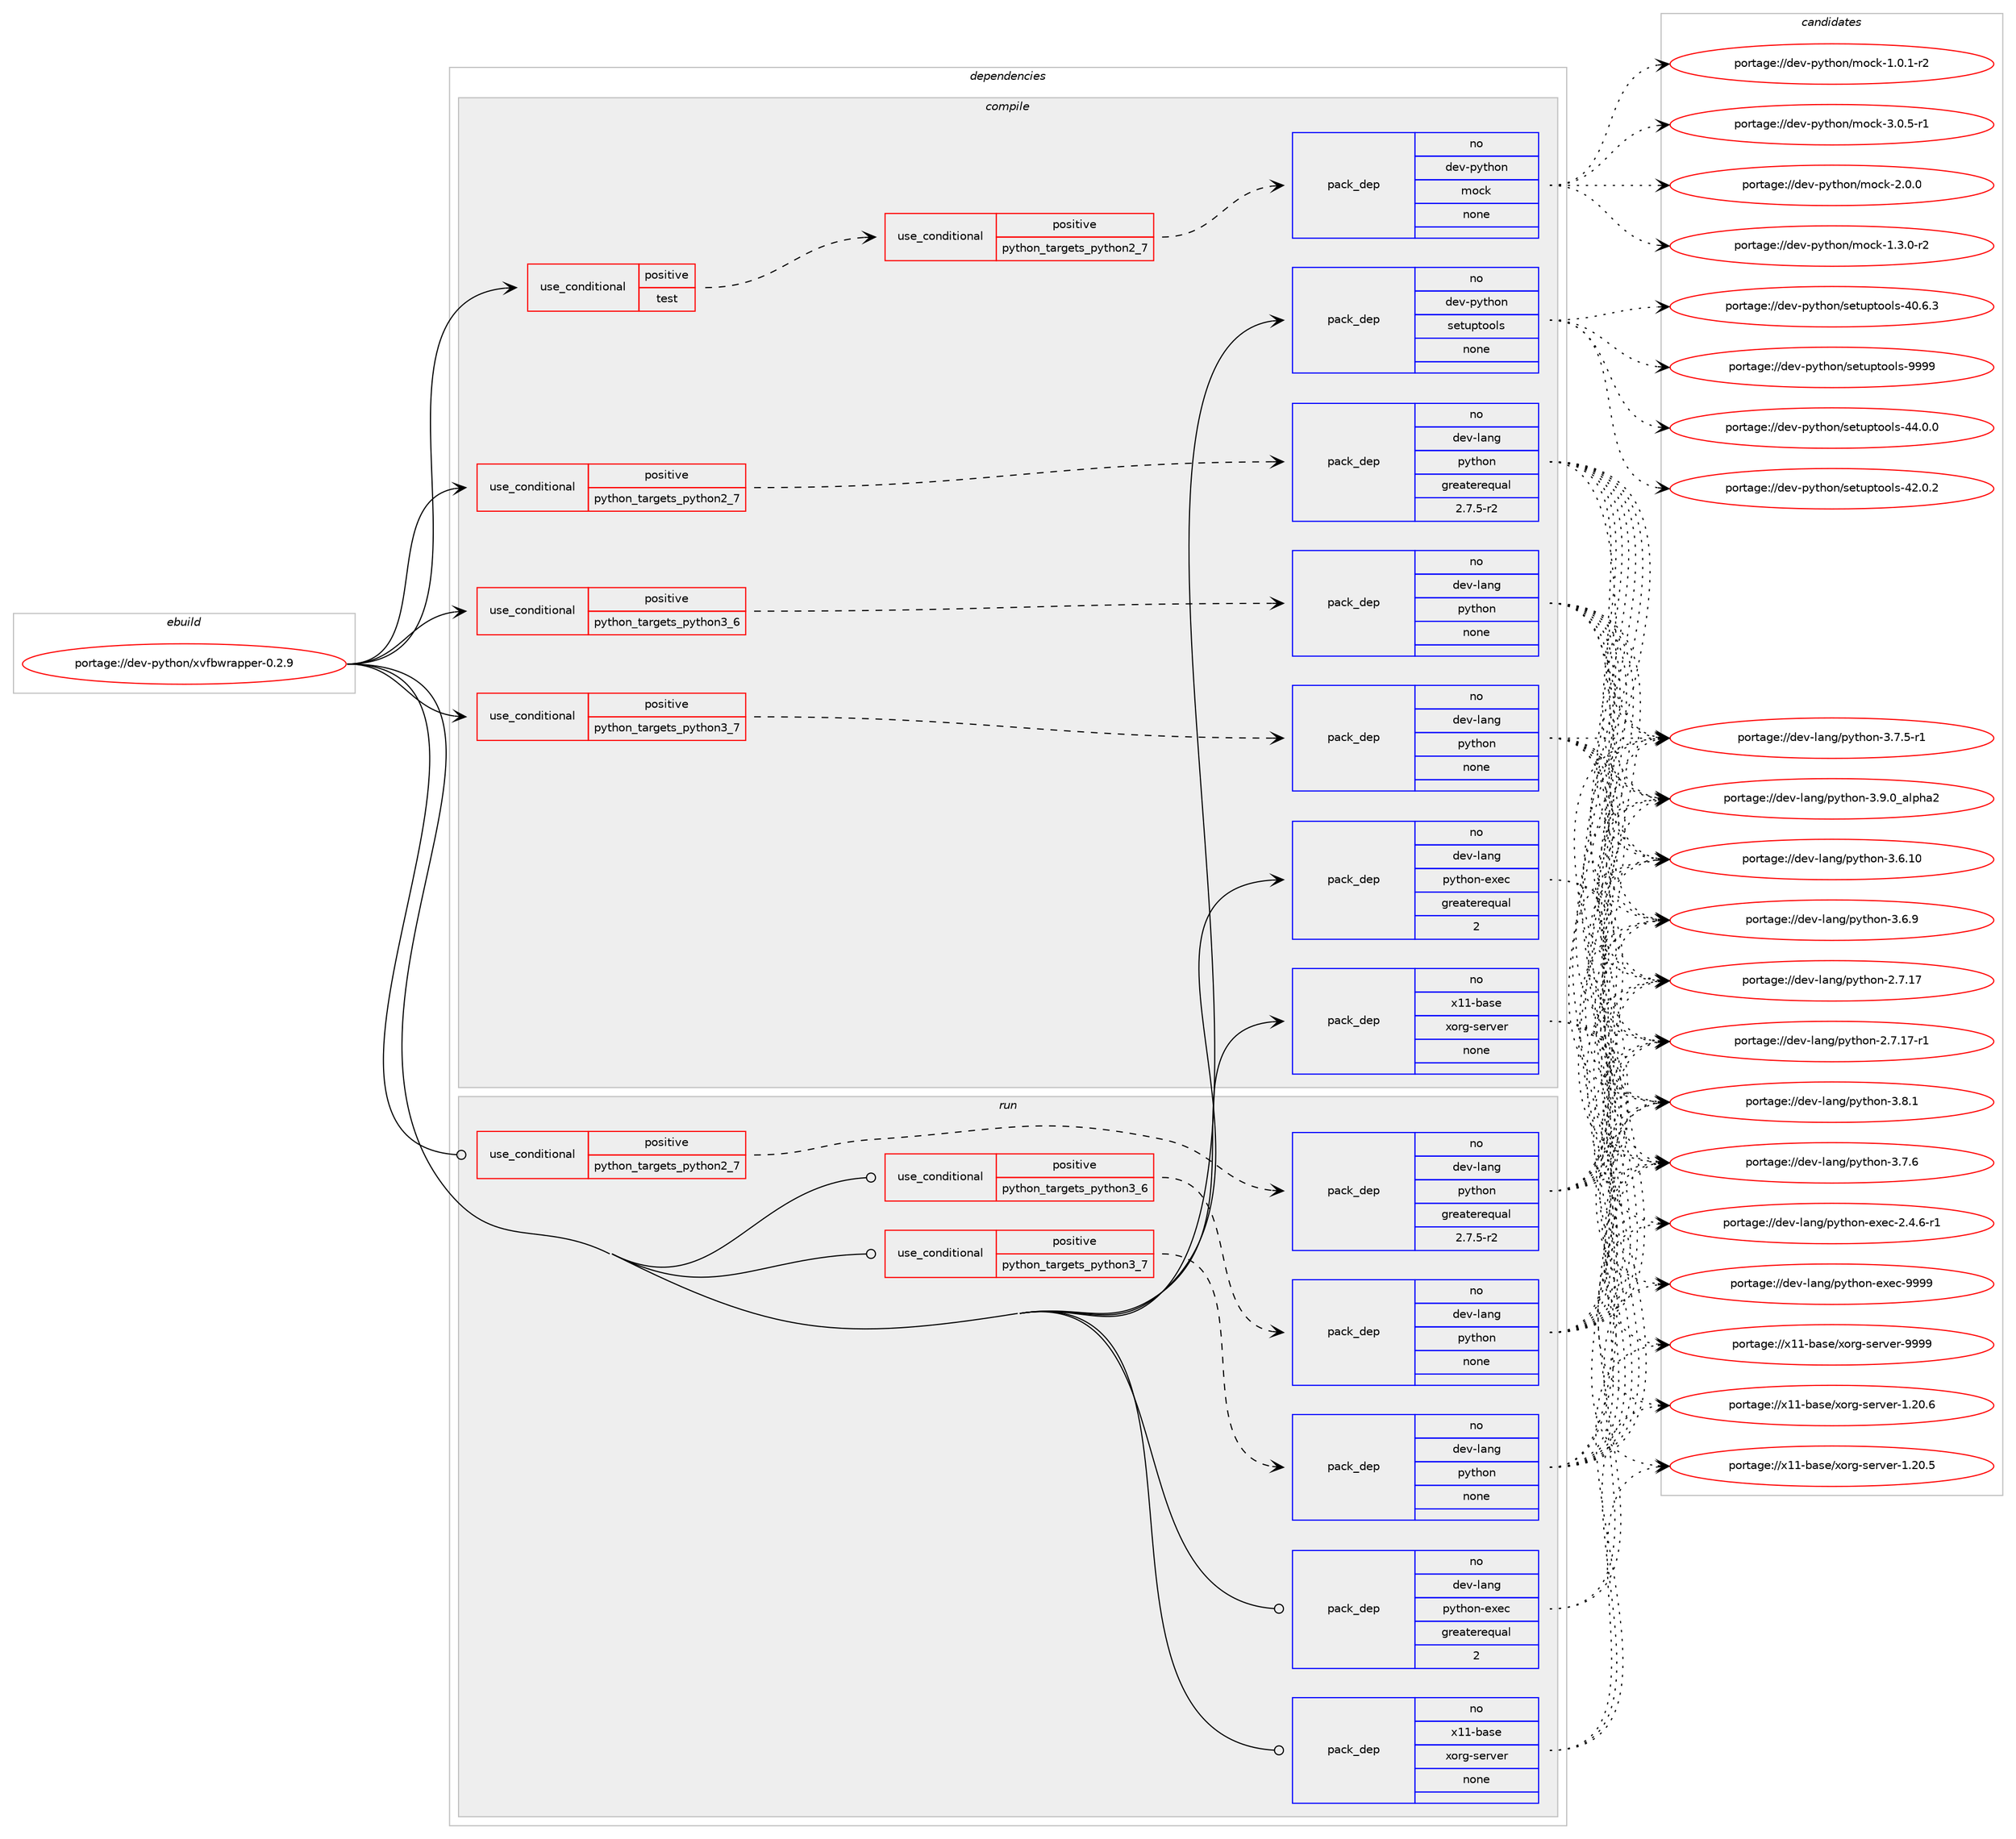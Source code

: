 digraph prolog {

# *************
# Graph options
# *************

newrank=true;
concentrate=true;
compound=true;
graph [rankdir=LR,fontname=Helvetica,fontsize=10,ranksep=1.5];#, ranksep=2.5, nodesep=0.2];
edge  [arrowhead=vee];
node  [fontname=Helvetica,fontsize=10];

# **********
# The ebuild
# **********

subgraph cluster_leftcol {
color=gray;
label=<<i>ebuild</i>>;
id [label="portage://dev-python/xvfbwrapper-0.2.9", color=red, width=4, href="../dev-python/xvfbwrapper-0.2.9.svg"];
}

# ****************
# The dependencies
# ****************

subgraph cluster_midcol {
color=gray;
label=<<i>dependencies</i>>;
subgraph cluster_compile {
fillcolor="#eeeeee";
style=filled;
label=<<i>compile</i>>;
subgraph cond103373 {
dependency417172 [label=<<TABLE BORDER="0" CELLBORDER="1" CELLSPACING="0" CELLPADDING="4"><TR><TD ROWSPAN="3" CELLPADDING="10">use_conditional</TD></TR><TR><TD>positive</TD></TR><TR><TD>python_targets_python2_7</TD></TR></TABLE>>, shape=none, color=red];
subgraph pack308918 {
dependency417173 [label=<<TABLE BORDER="0" CELLBORDER="1" CELLSPACING="0" CELLPADDING="4" WIDTH="220"><TR><TD ROWSPAN="6" CELLPADDING="30">pack_dep</TD></TR><TR><TD WIDTH="110">no</TD></TR><TR><TD>dev-lang</TD></TR><TR><TD>python</TD></TR><TR><TD>greaterequal</TD></TR><TR><TD>2.7.5-r2</TD></TR></TABLE>>, shape=none, color=blue];
}
dependency417172:e -> dependency417173:w [weight=20,style="dashed",arrowhead="vee"];
}
id:e -> dependency417172:w [weight=20,style="solid",arrowhead="vee"];
subgraph cond103374 {
dependency417174 [label=<<TABLE BORDER="0" CELLBORDER="1" CELLSPACING="0" CELLPADDING="4"><TR><TD ROWSPAN="3" CELLPADDING="10">use_conditional</TD></TR><TR><TD>positive</TD></TR><TR><TD>python_targets_python3_6</TD></TR></TABLE>>, shape=none, color=red];
subgraph pack308919 {
dependency417175 [label=<<TABLE BORDER="0" CELLBORDER="1" CELLSPACING="0" CELLPADDING="4" WIDTH="220"><TR><TD ROWSPAN="6" CELLPADDING="30">pack_dep</TD></TR><TR><TD WIDTH="110">no</TD></TR><TR><TD>dev-lang</TD></TR><TR><TD>python</TD></TR><TR><TD>none</TD></TR><TR><TD></TD></TR></TABLE>>, shape=none, color=blue];
}
dependency417174:e -> dependency417175:w [weight=20,style="dashed",arrowhead="vee"];
}
id:e -> dependency417174:w [weight=20,style="solid",arrowhead="vee"];
subgraph cond103375 {
dependency417176 [label=<<TABLE BORDER="0" CELLBORDER="1" CELLSPACING="0" CELLPADDING="4"><TR><TD ROWSPAN="3" CELLPADDING="10">use_conditional</TD></TR><TR><TD>positive</TD></TR><TR><TD>python_targets_python3_7</TD></TR></TABLE>>, shape=none, color=red];
subgraph pack308920 {
dependency417177 [label=<<TABLE BORDER="0" CELLBORDER="1" CELLSPACING="0" CELLPADDING="4" WIDTH="220"><TR><TD ROWSPAN="6" CELLPADDING="30">pack_dep</TD></TR><TR><TD WIDTH="110">no</TD></TR><TR><TD>dev-lang</TD></TR><TR><TD>python</TD></TR><TR><TD>none</TD></TR><TR><TD></TD></TR></TABLE>>, shape=none, color=blue];
}
dependency417176:e -> dependency417177:w [weight=20,style="dashed",arrowhead="vee"];
}
id:e -> dependency417176:w [weight=20,style="solid",arrowhead="vee"];
subgraph cond103376 {
dependency417178 [label=<<TABLE BORDER="0" CELLBORDER="1" CELLSPACING="0" CELLPADDING="4"><TR><TD ROWSPAN="3" CELLPADDING="10">use_conditional</TD></TR><TR><TD>positive</TD></TR><TR><TD>test</TD></TR></TABLE>>, shape=none, color=red];
subgraph cond103377 {
dependency417179 [label=<<TABLE BORDER="0" CELLBORDER="1" CELLSPACING="0" CELLPADDING="4"><TR><TD ROWSPAN="3" CELLPADDING="10">use_conditional</TD></TR><TR><TD>positive</TD></TR><TR><TD>python_targets_python2_7</TD></TR></TABLE>>, shape=none, color=red];
subgraph pack308921 {
dependency417180 [label=<<TABLE BORDER="0" CELLBORDER="1" CELLSPACING="0" CELLPADDING="4" WIDTH="220"><TR><TD ROWSPAN="6" CELLPADDING="30">pack_dep</TD></TR><TR><TD WIDTH="110">no</TD></TR><TR><TD>dev-python</TD></TR><TR><TD>mock</TD></TR><TR><TD>none</TD></TR><TR><TD></TD></TR></TABLE>>, shape=none, color=blue];
}
dependency417179:e -> dependency417180:w [weight=20,style="dashed",arrowhead="vee"];
}
dependency417178:e -> dependency417179:w [weight=20,style="dashed",arrowhead="vee"];
}
id:e -> dependency417178:w [weight=20,style="solid",arrowhead="vee"];
subgraph pack308922 {
dependency417181 [label=<<TABLE BORDER="0" CELLBORDER="1" CELLSPACING="0" CELLPADDING="4" WIDTH="220"><TR><TD ROWSPAN="6" CELLPADDING="30">pack_dep</TD></TR><TR><TD WIDTH="110">no</TD></TR><TR><TD>dev-lang</TD></TR><TR><TD>python-exec</TD></TR><TR><TD>greaterequal</TD></TR><TR><TD>2</TD></TR></TABLE>>, shape=none, color=blue];
}
id:e -> dependency417181:w [weight=20,style="solid",arrowhead="vee"];
subgraph pack308923 {
dependency417182 [label=<<TABLE BORDER="0" CELLBORDER="1" CELLSPACING="0" CELLPADDING="4" WIDTH="220"><TR><TD ROWSPAN="6" CELLPADDING="30">pack_dep</TD></TR><TR><TD WIDTH="110">no</TD></TR><TR><TD>dev-python</TD></TR><TR><TD>setuptools</TD></TR><TR><TD>none</TD></TR><TR><TD></TD></TR></TABLE>>, shape=none, color=blue];
}
id:e -> dependency417182:w [weight=20,style="solid",arrowhead="vee"];
subgraph pack308924 {
dependency417183 [label=<<TABLE BORDER="0" CELLBORDER="1" CELLSPACING="0" CELLPADDING="4" WIDTH="220"><TR><TD ROWSPAN="6" CELLPADDING="30">pack_dep</TD></TR><TR><TD WIDTH="110">no</TD></TR><TR><TD>x11-base</TD></TR><TR><TD>xorg-server</TD></TR><TR><TD>none</TD></TR><TR><TD></TD></TR></TABLE>>, shape=none, color=blue];
}
id:e -> dependency417183:w [weight=20,style="solid",arrowhead="vee"];
}
subgraph cluster_compileandrun {
fillcolor="#eeeeee";
style=filled;
label=<<i>compile and run</i>>;
}
subgraph cluster_run {
fillcolor="#eeeeee";
style=filled;
label=<<i>run</i>>;
subgraph cond103378 {
dependency417184 [label=<<TABLE BORDER="0" CELLBORDER="1" CELLSPACING="0" CELLPADDING="4"><TR><TD ROWSPAN="3" CELLPADDING="10">use_conditional</TD></TR><TR><TD>positive</TD></TR><TR><TD>python_targets_python2_7</TD></TR></TABLE>>, shape=none, color=red];
subgraph pack308925 {
dependency417185 [label=<<TABLE BORDER="0" CELLBORDER="1" CELLSPACING="0" CELLPADDING="4" WIDTH="220"><TR><TD ROWSPAN="6" CELLPADDING="30">pack_dep</TD></TR><TR><TD WIDTH="110">no</TD></TR><TR><TD>dev-lang</TD></TR><TR><TD>python</TD></TR><TR><TD>greaterequal</TD></TR><TR><TD>2.7.5-r2</TD></TR></TABLE>>, shape=none, color=blue];
}
dependency417184:e -> dependency417185:w [weight=20,style="dashed",arrowhead="vee"];
}
id:e -> dependency417184:w [weight=20,style="solid",arrowhead="odot"];
subgraph cond103379 {
dependency417186 [label=<<TABLE BORDER="0" CELLBORDER="1" CELLSPACING="0" CELLPADDING="4"><TR><TD ROWSPAN="3" CELLPADDING="10">use_conditional</TD></TR><TR><TD>positive</TD></TR><TR><TD>python_targets_python3_6</TD></TR></TABLE>>, shape=none, color=red];
subgraph pack308926 {
dependency417187 [label=<<TABLE BORDER="0" CELLBORDER="1" CELLSPACING="0" CELLPADDING="4" WIDTH="220"><TR><TD ROWSPAN="6" CELLPADDING="30">pack_dep</TD></TR><TR><TD WIDTH="110">no</TD></TR><TR><TD>dev-lang</TD></TR><TR><TD>python</TD></TR><TR><TD>none</TD></TR><TR><TD></TD></TR></TABLE>>, shape=none, color=blue];
}
dependency417186:e -> dependency417187:w [weight=20,style="dashed",arrowhead="vee"];
}
id:e -> dependency417186:w [weight=20,style="solid",arrowhead="odot"];
subgraph cond103380 {
dependency417188 [label=<<TABLE BORDER="0" CELLBORDER="1" CELLSPACING="0" CELLPADDING="4"><TR><TD ROWSPAN="3" CELLPADDING="10">use_conditional</TD></TR><TR><TD>positive</TD></TR><TR><TD>python_targets_python3_7</TD></TR></TABLE>>, shape=none, color=red];
subgraph pack308927 {
dependency417189 [label=<<TABLE BORDER="0" CELLBORDER="1" CELLSPACING="0" CELLPADDING="4" WIDTH="220"><TR><TD ROWSPAN="6" CELLPADDING="30">pack_dep</TD></TR><TR><TD WIDTH="110">no</TD></TR><TR><TD>dev-lang</TD></TR><TR><TD>python</TD></TR><TR><TD>none</TD></TR><TR><TD></TD></TR></TABLE>>, shape=none, color=blue];
}
dependency417188:e -> dependency417189:w [weight=20,style="dashed",arrowhead="vee"];
}
id:e -> dependency417188:w [weight=20,style="solid",arrowhead="odot"];
subgraph pack308928 {
dependency417190 [label=<<TABLE BORDER="0" CELLBORDER="1" CELLSPACING="0" CELLPADDING="4" WIDTH="220"><TR><TD ROWSPAN="6" CELLPADDING="30">pack_dep</TD></TR><TR><TD WIDTH="110">no</TD></TR><TR><TD>dev-lang</TD></TR><TR><TD>python-exec</TD></TR><TR><TD>greaterequal</TD></TR><TR><TD>2</TD></TR></TABLE>>, shape=none, color=blue];
}
id:e -> dependency417190:w [weight=20,style="solid",arrowhead="odot"];
subgraph pack308929 {
dependency417191 [label=<<TABLE BORDER="0" CELLBORDER="1" CELLSPACING="0" CELLPADDING="4" WIDTH="220"><TR><TD ROWSPAN="6" CELLPADDING="30">pack_dep</TD></TR><TR><TD WIDTH="110">no</TD></TR><TR><TD>x11-base</TD></TR><TR><TD>xorg-server</TD></TR><TR><TD>none</TD></TR><TR><TD></TD></TR></TABLE>>, shape=none, color=blue];
}
id:e -> dependency417191:w [weight=20,style="solid",arrowhead="odot"];
}
}

# **************
# The candidates
# **************

subgraph cluster_choices {
rank=same;
color=gray;
label=<<i>candidates</i>>;

subgraph choice308918 {
color=black;
nodesep=1;
choice10010111845108971101034711212111610411111045514657464895971081121049750 [label="portage://dev-lang/python-3.9.0_alpha2", color=red, width=4,href="../dev-lang/python-3.9.0_alpha2.svg"];
choice100101118451089711010347112121116104111110455146564649 [label="portage://dev-lang/python-3.8.1", color=red, width=4,href="../dev-lang/python-3.8.1.svg"];
choice100101118451089711010347112121116104111110455146554654 [label="portage://dev-lang/python-3.7.6", color=red, width=4,href="../dev-lang/python-3.7.6.svg"];
choice1001011184510897110103471121211161041111104551465546534511449 [label="portage://dev-lang/python-3.7.5-r1", color=red, width=4,href="../dev-lang/python-3.7.5-r1.svg"];
choice100101118451089711010347112121116104111110455146544657 [label="portage://dev-lang/python-3.6.9", color=red, width=4,href="../dev-lang/python-3.6.9.svg"];
choice10010111845108971101034711212111610411111045514654464948 [label="portage://dev-lang/python-3.6.10", color=red, width=4,href="../dev-lang/python-3.6.10.svg"];
choice100101118451089711010347112121116104111110455046554649554511449 [label="portage://dev-lang/python-2.7.17-r1", color=red, width=4,href="../dev-lang/python-2.7.17-r1.svg"];
choice10010111845108971101034711212111610411111045504655464955 [label="portage://dev-lang/python-2.7.17", color=red, width=4,href="../dev-lang/python-2.7.17.svg"];
dependency417173:e -> choice10010111845108971101034711212111610411111045514657464895971081121049750:w [style=dotted,weight="100"];
dependency417173:e -> choice100101118451089711010347112121116104111110455146564649:w [style=dotted,weight="100"];
dependency417173:e -> choice100101118451089711010347112121116104111110455146554654:w [style=dotted,weight="100"];
dependency417173:e -> choice1001011184510897110103471121211161041111104551465546534511449:w [style=dotted,weight="100"];
dependency417173:e -> choice100101118451089711010347112121116104111110455146544657:w [style=dotted,weight="100"];
dependency417173:e -> choice10010111845108971101034711212111610411111045514654464948:w [style=dotted,weight="100"];
dependency417173:e -> choice100101118451089711010347112121116104111110455046554649554511449:w [style=dotted,weight="100"];
dependency417173:e -> choice10010111845108971101034711212111610411111045504655464955:w [style=dotted,weight="100"];
}
subgraph choice308919 {
color=black;
nodesep=1;
choice10010111845108971101034711212111610411111045514657464895971081121049750 [label="portage://dev-lang/python-3.9.0_alpha2", color=red, width=4,href="../dev-lang/python-3.9.0_alpha2.svg"];
choice100101118451089711010347112121116104111110455146564649 [label="portage://dev-lang/python-3.8.1", color=red, width=4,href="../dev-lang/python-3.8.1.svg"];
choice100101118451089711010347112121116104111110455146554654 [label="portage://dev-lang/python-3.7.6", color=red, width=4,href="../dev-lang/python-3.7.6.svg"];
choice1001011184510897110103471121211161041111104551465546534511449 [label="portage://dev-lang/python-3.7.5-r1", color=red, width=4,href="../dev-lang/python-3.7.5-r1.svg"];
choice100101118451089711010347112121116104111110455146544657 [label="portage://dev-lang/python-3.6.9", color=red, width=4,href="../dev-lang/python-3.6.9.svg"];
choice10010111845108971101034711212111610411111045514654464948 [label="portage://dev-lang/python-3.6.10", color=red, width=4,href="../dev-lang/python-3.6.10.svg"];
choice100101118451089711010347112121116104111110455046554649554511449 [label="portage://dev-lang/python-2.7.17-r1", color=red, width=4,href="../dev-lang/python-2.7.17-r1.svg"];
choice10010111845108971101034711212111610411111045504655464955 [label="portage://dev-lang/python-2.7.17", color=red, width=4,href="../dev-lang/python-2.7.17.svg"];
dependency417175:e -> choice10010111845108971101034711212111610411111045514657464895971081121049750:w [style=dotted,weight="100"];
dependency417175:e -> choice100101118451089711010347112121116104111110455146564649:w [style=dotted,weight="100"];
dependency417175:e -> choice100101118451089711010347112121116104111110455146554654:w [style=dotted,weight="100"];
dependency417175:e -> choice1001011184510897110103471121211161041111104551465546534511449:w [style=dotted,weight="100"];
dependency417175:e -> choice100101118451089711010347112121116104111110455146544657:w [style=dotted,weight="100"];
dependency417175:e -> choice10010111845108971101034711212111610411111045514654464948:w [style=dotted,weight="100"];
dependency417175:e -> choice100101118451089711010347112121116104111110455046554649554511449:w [style=dotted,weight="100"];
dependency417175:e -> choice10010111845108971101034711212111610411111045504655464955:w [style=dotted,weight="100"];
}
subgraph choice308920 {
color=black;
nodesep=1;
choice10010111845108971101034711212111610411111045514657464895971081121049750 [label="portage://dev-lang/python-3.9.0_alpha2", color=red, width=4,href="../dev-lang/python-3.9.0_alpha2.svg"];
choice100101118451089711010347112121116104111110455146564649 [label="portage://dev-lang/python-3.8.1", color=red, width=4,href="../dev-lang/python-3.8.1.svg"];
choice100101118451089711010347112121116104111110455146554654 [label="portage://dev-lang/python-3.7.6", color=red, width=4,href="../dev-lang/python-3.7.6.svg"];
choice1001011184510897110103471121211161041111104551465546534511449 [label="portage://dev-lang/python-3.7.5-r1", color=red, width=4,href="../dev-lang/python-3.7.5-r1.svg"];
choice100101118451089711010347112121116104111110455146544657 [label="portage://dev-lang/python-3.6.9", color=red, width=4,href="../dev-lang/python-3.6.9.svg"];
choice10010111845108971101034711212111610411111045514654464948 [label="portage://dev-lang/python-3.6.10", color=red, width=4,href="../dev-lang/python-3.6.10.svg"];
choice100101118451089711010347112121116104111110455046554649554511449 [label="portage://dev-lang/python-2.7.17-r1", color=red, width=4,href="../dev-lang/python-2.7.17-r1.svg"];
choice10010111845108971101034711212111610411111045504655464955 [label="portage://dev-lang/python-2.7.17", color=red, width=4,href="../dev-lang/python-2.7.17.svg"];
dependency417177:e -> choice10010111845108971101034711212111610411111045514657464895971081121049750:w [style=dotted,weight="100"];
dependency417177:e -> choice100101118451089711010347112121116104111110455146564649:w [style=dotted,weight="100"];
dependency417177:e -> choice100101118451089711010347112121116104111110455146554654:w [style=dotted,weight="100"];
dependency417177:e -> choice1001011184510897110103471121211161041111104551465546534511449:w [style=dotted,weight="100"];
dependency417177:e -> choice100101118451089711010347112121116104111110455146544657:w [style=dotted,weight="100"];
dependency417177:e -> choice10010111845108971101034711212111610411111045514654464948:w [style=dotted,weight="100"];
dependency417177:e -> choice100101118451089711010347112121116104111110455046554649554511449:w [style=dotted,weight="100"];
dependency417177:e -> choice10010111845108971101034711212111610411111045504655464955:w [style=dotted,weight="100"];
}
subgraph choice308921 {
color=black;
nodesep=1;
choice1001011184511212111610411111047109111991074551464846534511449 [label="portage://dev-python/mock-3.0.5-r1", color=red, width=4,href="../dev-python/mock-3.0.5-r1.svg"];
choice100101118451121211161041111104710911199107455046484648 [label="portage://dev-python/mock-2.0.0", color=red, width=4,href="../dev-python/mock-2.0.0.svg"];
choice1001011184511212111610411111047109111991074549465146484511450 [label="portage://dev-python/mock-1.3.0-r2", color=red, width=4,href="../dev-python/mock-1.3.0-r2.svg"];
choice1001011184511212111610411111047109111991074549464846494511450 [label="portage://dev-python/mock-1.0.1-r2", color=red, width=4,href="../dev-python/mock-1.0.1-r2.svg"];
dependency417180:e -> choice1001011184511212111610411111047109111991074551464846534511449:w [style=dotted,weight="100"];
dependency417180:e -> choice100101118451121211161041111104710911199107455046484648:w [style=dotted,weight="100"];
dependency417180:e -> choice1001011184511212111610411111047109111991074549465146484511450:w [style=dotted,weight="100"];
dependency417180:e -> choice1001011184511212111610411111047109111991074549464846494511450:w [style=dotted,weight="100"];
}
subgraph choice308922 {
color=black;
nodesep=1;
choice10010111845108971101034711212111610411111045101120101994557575757 [label="portage://dev-lang/python-exec-9999", color=red, width=4,href="../dev-lang/python-exec-9999.svg"];
choice10010111845108971101034711212111610411111045101120101994550465246544511449 [label="portage://dev-lang/python-exec-2.4.6-r1", color=red, width=4,href="../dev-lang/python-exec-2.4.6-r1.svg"];
dependency417181:e -> choice10010111845108971101034711212111610411111045101120101994557575757:w [style=dotted,weight="100"];
dependency417181:e -> choice10010111845108971101034711212111610411111045101120101994550465246544511449:w [style=dotted,weight="100"];
}
subgraph choice308923 {
color=black;
nodesep=1;
choice10010111845112121116104111110471151011161171121161111111081154557575757 [label="portage://dev-python/setuptools-9999", color=red, width=4,href="../dev-python/setuptools-9999.svg"];
choice100101118451121211161041111104711510111611711211611111110811545525246484648 [label="portage://dev-python/setuptools-44.0.0", color=red, width=4,href="../dev-python/setuptools-44.0.0.svg"];
choice100101118451121211161041111104711510111611711211611111110811545525046484650 [label="portage://dev-python/setuptools-42.0.2", color=red, width=4,href="../dev-python/setuptools-42.0.2.svg"];
choice100101118451121211161041111104711510111611711211611111110811545524846544651 [label="portage://dev-python/setuptools-40.6.3", color=red, width=4,href="../dev-python/setuptools-40.6.3.svg"];
dependency417182:e -> choice10010111845112121116104111110471151011161171121161111111081154557575757:w [style=dotted,weight="100"];
dependency417182:e -> choice100101118451121211161041111104711510111611711211611111110811545525246484648:w [style=dotted,weight="100"];
dependency417182:e -> choice100101118451121211161041111104711510111611711211611111110811545525046484650:w [style=dotted,weight="100"];
dependency417182:e -> choice100101118451121211161041111104711510111611711211611111110811545524846544651:w [style=dotted,weight="100"];
}
subgraph choice308924 {
color=black;
nodesep=1;
choice120494945989711510147120111114103451151011141181011144557575757 [label="portage://x11-base/xorg-server-9999", color=red, width=4,href="../x11-base/xorg-server-9999.svg"];
choice1204949459897115101471201111141034511510111411810111445494650484654 [label="portage://x11-base/xorg-server-1.20.6", color=red, width=4,href="../x11-base/xorg-server-1.20.6.svg"];
choice1204949459897115101471201111141034511510111411810111445494650484653 [label="portage://x11-base/xorg-server-1.20.5", color=red, width=4,href="../x11-base/xorg-server-1.20.5.svg"];
dependency417183:e -> choice120494945989711510147120111114103451151011141181011144557575757:w [style=dotted,weight="100"];
dependency417183:e -> choice1204949459897115101471201111141034511510111411810111445494650484654:w [style=dotted,weight="100"];
dependency417183:e -> choice1204949459897115101471201111141034511510111411810111445494650484653:w [style=dotted,weight="100"];
}
subgraph choice308925 {
color=black;
nodesep=1;
choice10010111845108971101034711212111610411111045514657464895971081121049750 [label="portage://dev-lang/python-3.9.0_alpha2", color=red, width=4,href="../dev-lang/python-3.9.0_alpha2.svg"];
choice100101118451089711010347112121116104111110455146564649 [label="portage://dev-lang/python-3.8.1", color=red, width=4,href="../dev-lang/python-3.8.1.svg"];
choice100101118451089711010347112121116104111110455146554654 [label="portage://dev-lang/python-3.7.6", color=red, width=4,href="../dev-lang/python-3.7.6.svg"];
choice1001011184510897110103471121211161041111104551465546534511449 [label="portage://dev-lang/python-3.7.5-r1", color=red, width=4,href="../dev-lang/python-3.7.5-r1.svg"];
choice100101118451089711010347112121116104111110455146544657 [label="portage://dev-lang/python-3.6.9", color=red, width=4,href="../dev-lang/python-3.6.9.svg"];
choice10010111845108971101034711212111610411111045514654464948 [label="portage://dev-lang/python-3.6.10", color=red, width=4,href="../dev-lang/python-3.6.10.svg"];
choice100101118451089711010347112121116104111110455046554649554511449 [label="portage://dev-lang/python-2.7.17-r1", color=red, width=4,href="../dev-lang/python-2.7.17-r1.svg"];
choice10010111845108971101034711212111610411111045504655464955 [label="portage://dev-lang/python-2.7.17", color=red, width=4,href="../dev-lang/python-2.7.17.svg"];
dependency417185:e -> choice10010111845108971101034711212111610411111045514657464895971081121049750:w [style=dotted,weight="100"];
dependency417185:e -> choice100101118451089711010347112121116104111110455146564649:w [style=dotted,weight="100"];
dependency417185:e -> choice100101118451089711010347112121116104111110455146554654:w [style=dotted,weight="100"];
dependency417185:e -> choice1001011184510897110103471121211161041111104551465546534511449:w [style=dotted,weight="100"];
dependency417185:e -> choice100101118451089711010347112121116104111110455146544657:w [style=dotted,weight="100"];
dependency417185:e -> choice10010111845108971101034711212111610411111045514654464948:w [style=dotted,weight="100"];
dependency417185:e -> choice100101118451089711010347112121116104111110455046554649554511449:w [style=dotted,weight="100"];
dependency417185:e -> choice10010111845108971101034711212111610411111045504655464955:w [style=dotted,weight="100"];
}
subgraph choice308926 {
color=black;
nodesep=1;
choice10010111845108971101034711212111610411111045514657464895971081121049750 [label="portage://dev-lang/python-3.9.0_alpha2", color=red, width=4,href="../dev-lang/python-3.9.0_alpha2.svg"];
choice100101118451089711010347112121116104111110455146564649 [label="portage://dev-lang/python-3.8.1", color=red, width=4,href="../dev-lang/python-3.8.1.svg"];
choice100101118451089711010347112121116104111110455146554654 [label="portage://dev-lang/python-3.7.6", color=red, width=4,href="../dev-lang/python-3.7.6.svg"];
choice1001011184510897110103471121211161041111104551465546534511449 [label="portage://dev-lang/python-3.7.5-r1", color=red, width=4,href="../dev-lang/python-3.7.5-r1.svg"];
choice100101118451089711010347112121116104111110455146544657 [label="portage://dev-lang/python-3.6.9", color=red, width=4,href="../dev-lang/python-3.6.9.svg"];
choice10010111845108971101034711212111610411111045514654464948 [label="portage://dev-lang/python-3.6.10", color=red, width=4,href="../dev-lang/python-3.6.10.svg"];
choice100101118451089711010347112121116104111110455046554649554511449 [label="portage://dev-lang/python-2.7.17-r1", color=red, width=4,href="../dev-lang/python-2.7.17-r1.svg"];
choice10010111845108971101034711212111610411111045504655464955 [label="portage://dev-lang/python-2.7.17", color=red, width=4,href="../dev-lang/python-2.7.17.svg"];
dependency417187:e -> choice10010111845108971101034711212111610411111045514657464895971081121049750:w [style=dotted,weight="100"];
dependency417187:e -> choice100101118451089711010347112121116104111110455146564649:w [style=dotted,weight="100"];
dependency417187:e -> choice100101118451089711010347112121116104111110455146554654:w [style=dotted,weight="100"];
dependency417187:e -> choice1001011184510897110103471121211161041111104551465546534511449:w [style=dotted,weight="100"];
dependency417187:e -> choice100101118451089711010347112121116104111110455146544657:w [style=dotted,weight="100"];
dependency417187:e -> choice10010111845108971101034711212111610411111045514654464948:w [style=dotted,weight="100"];
dependency417187:e -> choice100101118451089711010347112121116104111110455046554649554511449:w [style=dotted,weight="100"];
dependency417187:e -> choice10010111845108971101034711212111610411111045504655464955:w [style=dotted,weight="100"];
}
subgraph choice308927 {
color=black;
nodesep=1;
choice10010111845108971101034711212111610411111045514657464895971081121049750 [label="portage://dev-lang/python-3.9.0_alpha2", color=red, width=4,href="../dev-lang/python-3.9.0_alpha2.svg"];
choice100101118451089711010347112121116104111110455146564649 [label="portage://dev-lang/python-3.8.1", color=red, width=4,href="../dev-lang/python-3.8.1.svg"];
choice100101118451089711010347112121116104111110455146554654 [label="portage://dev-lang/python-3.7.6", color=red, width=4,href="../dev-lang/python-3.7.6.svg"];
choice1001011184510897110103471121211161041111104551465546534511449 [label="portage://dev-lang/python-3.7.5-r1", color=red, width=4,href="../dev-lang/python-3.7.5-r1.svg"];
choice100101118451089711010347112121116104111110455146544657 [label="portage://dev-lang/python-3.6.9", color=red, width=4,href="../dev-lang/python-3.6.9.svg"];
choice10010111845108971101034711212111610411111045514654464948 [label="portage://dev-lang/python-3.6.10", color=red, width=4,href="../dev-lang/python-3.6.10.svg"];
choice100101118451089711010347112121116104111110455046554649554511449 [label="portage://dev-lang/python-2.7.17-r1", color=red, width=4,href="../dev-lang/python-2.7.17-r1.svg"];
choice10010111845108971101034711212111610411111045504655464955 [label="portage://dev-lang/python-2.7.17", color=red, width=4,href="../dev-lang/python-2.7.17.svg"];
dependency417189:e -> choice10010111845108971101034711212111610411111045514657464895971081121049750:w [style=dotted,weight="100"];
dependency417189:e -> choice100101118451089711010347112121116104111110455146564649:w [style=dotted,weight="100"];
dependency417189:e -> choice100101118451089711010347112121116104111110455146554654:w [style=dotted,weight="100"];
dependency417189:e -> choice1001011184510897110103471121211161041111104551465546534511449:w [style=dotted,weight="100"];
dependency417189:e -> choice100101118451089711010347112121116104111110455146544657:w [style=dotted,weight="100"];
dependency417189:e -> choice10010111845108971101034711212111610411111045514654464948:w [style=dotted,weight="100"];
dependency417189:e -> choice100101118451089711010347112121116104111110455046554649554511449:w [style=dotted,weight="100"];
dependency417189:e -> choice10010111845108971101034711212111610411111045504655464955:w [style=dotted,weight="100"];
}
subgraph choice308928 {
color=black;
nodesep=1;
choice10010111845108971101034711212111610411111045101120101994557575757 [label="portage://dev-lang/python-exec-9999", color=red, width=4,href="../dev-lang/python-exec-9999.svg"];
choice10010111845108971101034711212111610411111045101120101994550465246544511449 [label="portage://dev-lang/python-exec-2.4.6-r1", color=red, width=4,href="../dev-lang/python-exec-2.4.6-r1.svg"];
dependency417190:e -> choice10010111845108971101034711212111610411111045101120101994557575757:w [style=dotted,weight="100"];
dependency417190:e -> choice10010111845108971101034711212111610411111045101120101994550465246544511449:w [style=dotted,weight="100"];
}
subgraph choice308929 {
color=black;
nodesep=1;
choice120494945989711510147120111114103451151011141181011144557575757 [label="portage://x11-base/xorg-server-9999", color=red, width=4,href="../x11-base/xorg-server-9999.svg"];
choice1204949459897115101471201111141034511510111411810111445494650484654 [label="portage://x11-base/xorg-server-1.20.6", color=red, width=4,href="../x11-base/xorg-server-1.20.6.svg"];
choice1204949459897115101471201111141034511510111411810111445494650484653 [label="portage://x11-base/xorg-server-1.20.5", color=red, width=4,href="../x11-base/xorg-server-1.20.5.svg"];
dependency417191:e -> choice120494945989711510147120111114103451151011141181011144557575757:w [style=dotted,weight="100"];
dependency417191:e -> choice1204949459897115101471201111141034511510111411810111445494650484654:w [style=dotted,weight="100"];
dependency417191:e -> choice1204949459897115101471201111141034511510111411810111445494650484653:w [style=dotted,weight="100"];
}
}

}
